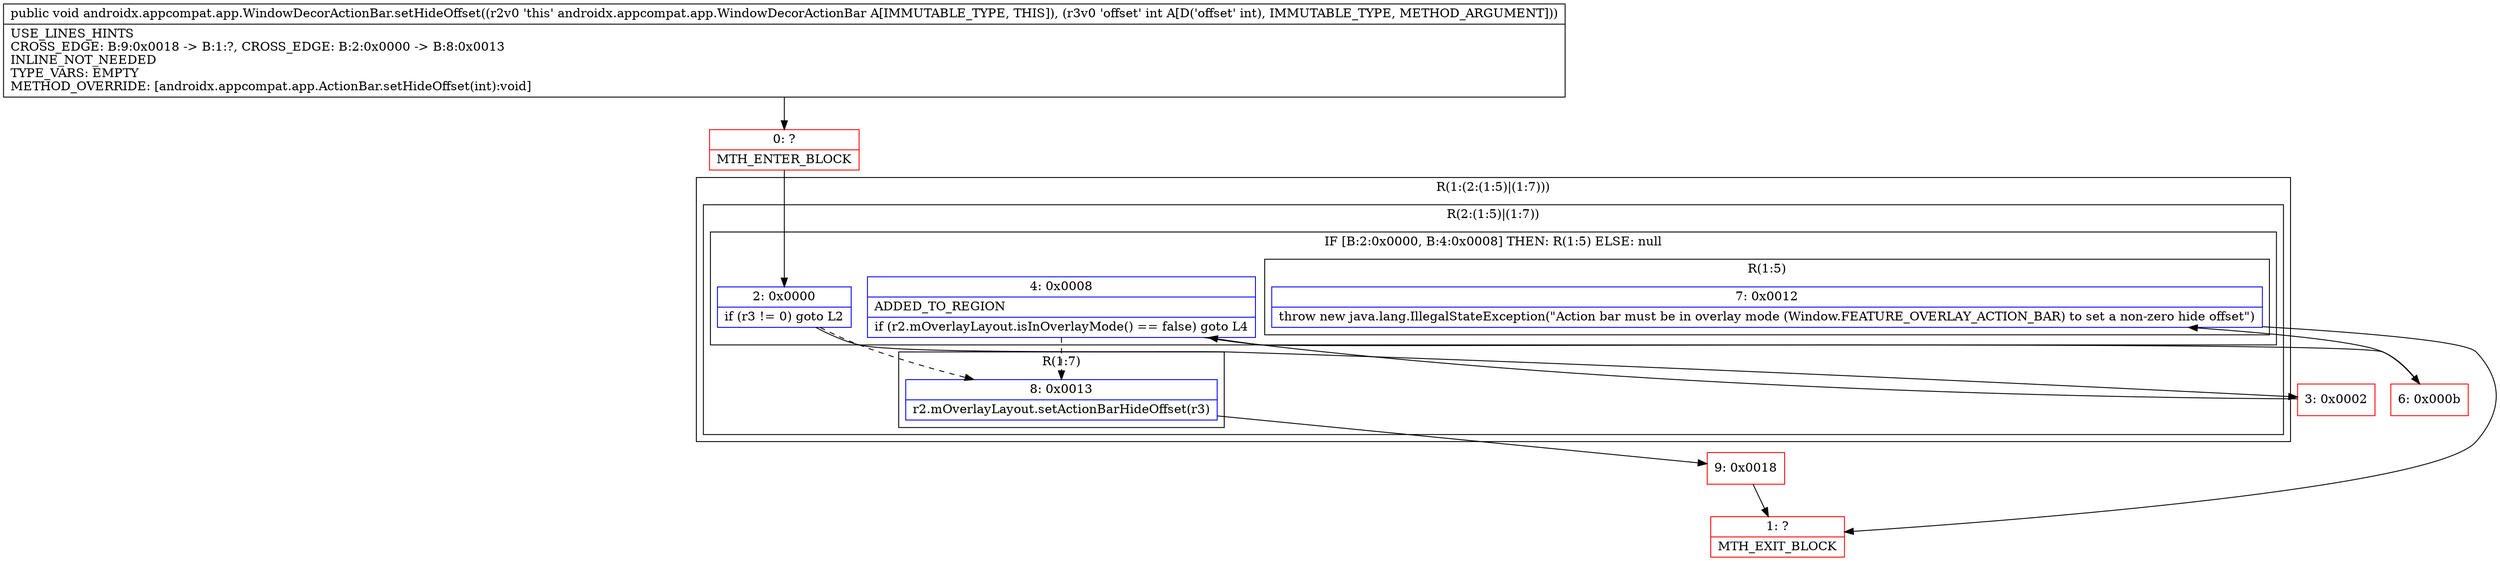 digraph "CFG forandroidx.appcompat.app.WindowDecorActionBar.setHideOffset(I)V" {
subgraph cluster_Region_862454744 {
label = "R(1:(2:(1:5)|(1:7)))";
node [shape=record,color=blue];
subgraph cluster_Region_796401825 {
label = "R(2:(1:5)|(1:7))";
node [shape=record,color=blue];
subgraph cluster_IfRegion_134476111 {
label = "IF [B:2:0x0000, B:4:0x0008] THEN: R(1:5) ELSE: null";
node [shape=record,color=blue];
Node_2 [shape=record,label="{2\:\ 0x0000|if (r3 != 0) goto L2\l}"];
Node_4 [shape=record,label="{4\:\ 0x0008|ADDED_TO_REGION\l|if (r2.mOverlayLayout.isInOverlayMode() == false) goto L4\l}"];
subgraph cluster_Region_118064744 {
label = "R(1:5)";
node [shape=record,color=blue];
Node_7 [shape=record,label="{7\:\ 0x0012|throw new java.lang.IllegalStateException(\"Action bar must be in overlay mode (Window.FEATURE_OVERLAY_ACTION_BAR) to set a non\-zero hide offset\")\l}"];
}
}
subgraph cluster_Region_1955345298 {
label = "R(1:7)";
node [shape=record,color=blue];
Node_8 [shape=record,label="{8\:\ 0x0013|r2.mOverlayLayout.setActionBarHideOffset(r3)\l}"];
}
}
}
Node_0 [shape=record,color=red,label="{0\:\ ?|MTH_ENTER_BLOCK\l}"];
Node_3 [shape=record,color=red,label="{3\:\ 0x0002}"];
Node_6 [shape=record,color=red,label="{6\:\ 0x000b}"];
Node_1 [shape=record,color=red,label="{1\:\ ?|MTH_EXIT_BLOCK\l}"];
Node_9 [shape=record,color=red,label="{9\:\ 0x0018}"];
MethodNode[shape=record,label="{public void androidx.appcompat.app.WindowDecorActionBar.setHideOffset((r2v0 'this' androidx.appcompat.app.WindowDecorActionBar A[IMMUTABLE_TYPE, THIS]), (r3v0 'offset' int A[D('offset' int), IMMUTABLE_TYPE, METHOD_ARGUMENT]))  | USE_LINES_HINTS\lCROSS_EDGE: B:9:0x0018 \-\> B:1:?, CROSS_EDGE: B:2:0x0000 \-\> B:8:0x0013\lINLINE_NOT_NEEDED\lTYPE_VARS: EMPTY\lMETHOD_OVERRIDE: [androidx.appcompat.app.ActionBar.setHideOffset(int):void]\l}"];
MethodNode -> Node_0;Node_2 -> Node_3;
Node_2 -> Node_8[style=dashed];
Node_4 -> Node_6;
Node_4 -> Node_8[style=dashed];
Node_7 -> Node_1;
Node_8 -> Node_9;
Node_0 -> Node_2;
Node_3 -> Node_4;
Node_6 -> Node_7;
Node_9 -> Node_1;
}


